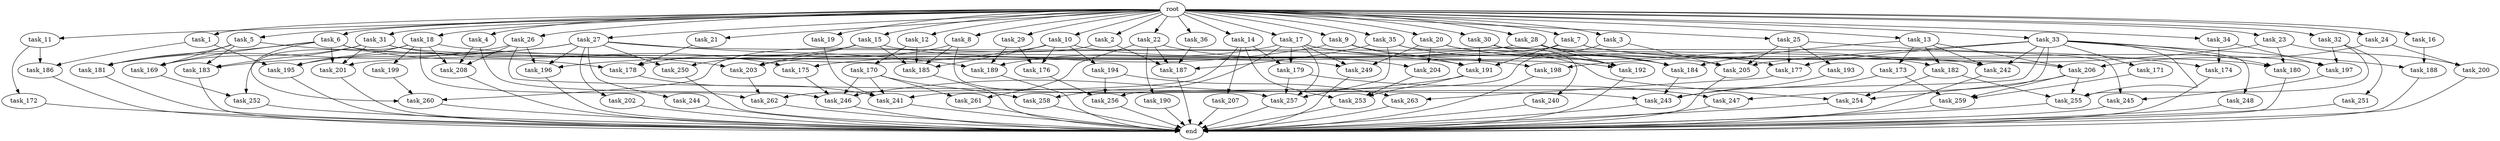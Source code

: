 digraph G {
  root [size="0.000000"];
  task_1 [size="102.400000"];
  task_2 [size="102.400000"];
  task_3 [size="102.400000"];
  task_4 [size="102.400000"];
  task_5 [size="102.400000"];
  task_6 [size="102.400000"];
  task_7 [size="102.400000"];
  task_8 [size="102.400000"];
  task_9 [size="102.400000"];
  task_10 [size="102.400000"];
  task_11 [size="102.400000"];
  task_12 [size="102.400000"];
  task_13 [size="102.400000"];
  task_14 [size="102.400000"];
  task_15 [size="102.400000"];
  task_16 [size="102.400000"];
  task_17 [size="102.400000"];
  task_18 [size="102.400000"];
  task_19 [size="102.400000"];
  task_20 [size="102.400000"];
  task_21 [size="102.400000"];
  task_22 [size="102.400000"];
  task_23 [size="102.400000"];
  task_24 [size="102.400000"];
  task_25 [size="102.400000"];
  task_26 [size="102.400000"];
  task_27 [size="102.400000"];
  task_28 [size="102.400000"];
  task_29 [size="102.400000"];
  task_30 [size="102.400000"];
  task_31 [size="102.400000"];
  task_32 [size="102.400000"];
  task_33 [size="102.400000"];
  task_34 [size="102.400000"];
  task_35 [size="102.400000"];
  task_36 [size="102.400000"];
  task_169 [size="163208757248.000000"];
  task_170 [size="42090679500.800003"];
  task_171 [size="7730941132.800000"];
  task_172 [size="7730941132.800000"];
  task_173 [size="3435973836.800000"];
  task_174 [size="52398601011.200005"];
  task_175 [size="73014444032.000000"];
  task_176 [size="24910810316.800003"];
  task_177 [size="42090679500.800003"];
  task_178 [size="103079215104.000000"];
  task_179 [size="99643241267.200012"];
  task_180 [size="91053306675.200012"];
  task_181 [size="115105123532.800003"];
  task_182 [size="73014444032.000000"];
  task_183 [size="163208757248.000000"];
  task_184 [size="100502234726.400009"];
  task_185 [size="80745385164.800003"];
  task_186 [size="38654705664.000000"];
  task_187 [size="70437463654.400009"];
  task_188 [size="49821620633.600006"];
  task_189 [size="103079215104.000000"];
  task_190 [size="3435973836.800000"];
  task_191 [size="178670639513.600006"];
  task_192 [size="172657685299.200012"];
  task_193 [size="30923764531.200001"];
  task_194 [size="21474836480.000000"];
  task_195 [size="202722456371.200012"];
  task_196 [size="128849018880.000000"];
  task_197 [size="55834574848.000000"];
  task_198 [size="83322365542.400009"];
  task_199 [size="85899345920.000000"];
  task_200 [size="111669149696.000000"];
  task_201 [size="158913789952.000000"];
  task_202 [size="85899345920.000000"];
  task_203 [size="35218731827.200005"];
  task_204 [size="73014444032.000000"];
  task_205 [size="73873437491.199997"];
  task_206 [size="48962627174.400002"];
  task_207 [size="85899345920.000000"];
  task_208 [size="110810156236.800003"];
  task_240 [size="3435973836.800000"];
  task_241 [size="139156940390.399994"];
  task_242 [size="97066260889.600006"];
  task_243 [size="157195803033.600006"];
  task_244 [size="85899345920.000000"];
  task_245 [size="99643241267.200012"];
  task_246 [size="201004469452.800018"];
  task_247 [size="21474836480.000000"];
  task_248 [size="7730941132.800000"];
  task_249 [size="169221711462.400024"];
  task_250 [size="89335319756.800003"];
  task_251 [size="30923764531.200001"];
  task_252 [size="127990025420.800003"];
  task_253 [size="241377162035.200012"];
  task_254 [size="77309411328.000000"];
  task_255 [size="102220221644.800003"];
  task_256 [size="63565515980.800003"];
  task_257 [size="34359738368.000000"];
  task_258 [size="83322365542.400009"];
  task_259 [size="138297946931.200012"];
  task_260 [size="197568495616.000000"];
  task_261 [size="73014444032.000000"];
  task_262 [size="202722456371.200012"];
  task_263 [size="73014444032.000000"];
  end [size="0.000000"];

  root -> task_1 [size="1.000000"];
  root -> task_2 [size="1.000000"];
  root -> task_3 [size="1.000000"];
  root -> task_4 [size="1.000000"];
  root -> task_5 [size="1.000000"];
  root -> task_6 [size="1.000000"];
  root -> task_7 [size="1.000000"];
  root -> task_8 [size="1.000000"];
  root -> task_9 [size="1.000000"];
  root -> task_10 [size="1.000000"];
  root -> task_11 [size="1.000000"];
  root -> task_12 [size="1.000000"];
  root -> task_13 [size="1.000000"];
  root -> task_14 [size="1.000000"];
  root -> task_15 [size="1.000000"];
  root -> task_16 [size="1.000000"];
  root -> task_17 [size="1.000000"];
  root -> task_18 [size="1.000000"];
  root -> task_19 [size="1.000000"];
  root -> task_20 [size="1.000000"];
  root -> task_21 [size="1.000000"];
  root -> task_22 [size="1.000000"];
  root -> task_23 [size="1.000000"];
  root -> task_24 [size="1.000000"];
  root -> task_25 [size="1.000000"];
  root -> task_26 [size="1.000000"];
  root -> task_27 [size="1.000000"];
  root -> task_28 [size="1.000000"];
  root -> task_29 [size="1.000000"];
  root -> task_30 [size="1.000000"];
  root -> task_31 [size="1.000000"];
  root -> task_32 [size="1.000000"];
  root -> task_33 [size="1.000000"];
  root -> task_34 [size="1.000000"];
  root -> task_35 [size="1.000000"];
  root -> task_36 [size="1.000000"];
  task_1 -> task_186 [size="301989888.000000"];
  task_1 -> task_195 [size="301989888.000000"];
  task_2 -> task_187 [size="411041792.000000"];
  task_2 -> task_260 [size="411041792.000000"];
  task_3 -> task_205 [size="134217728.000000"];
  task_3 -> task_256 [size="134217728.000000"];
  task_4 -> task_208 [size="33554432.000000"];
  task_4 -> task_246 [size="33554432.000000"];
  task_5 -> task_169 [size="75497472.000000"];
  task_5 -> task_181 [size="75497472.000000"];
  task_5 -> task_183 [size="75497472.000000"];
  task_5 -> task_203 [size="75497472.000000"];
  task_6 -> task_169 [size="838860800.000000"];
  task_6 -> task_178 [size="838860800.000000"];
  task_6 -> task_181 [size="838860800.000000"];
  task_6 -> task_201 [size="838860800.000000"];
  task_6 -> task_249 [size="838860800.000000"];
  task_6 -> task_260 [size="838860800.000000"];
  task_7 -> task_191 [size="33554432.000000"];
  task_7 -> task_197 [size="33554432.000000"];
  task_7 -> task_201 [size="33554432.000000"];
  task_7 -> task_206 [size="33554432.000000"];
  task_8 -> task_185 [size="33554432.000000"];
  task_8 -> task_250 [size="33554432.000000"];
  task_8 -> task_257 [size="33554432.000000"];
  task_9 -> task_175 [size="33554432.000000"];
  task_9 -> task_177 [size="33554432.000000"];
  task_9 -> task_191 [size="33554432.000000"];
  task_10 -> task_176 [size="209715200.000000"];
  task_10 -> task_185 [size="209715200.000000"];
  task_10 -> task_194 [size="209715200.000000"];
  task_10 -> task_196 [size="209715200.000000"];
  task_10 -> task_205 [size="209715200.000000"];
  task_11 -> task_172 [size="75497472.000000"];
  task_11 -> task_186 [size="75497472.000000"];
  task_12 -> task_170 [size="411041792.000000"];
  task_12 -> task_185 [size="411041792.000000"];
  task_13 -> task_173 [size="33554432.000000"];
  task_13 -> task_182 [size="33554432.000000"];
  task_13 -> task_184 [size="33554432.000000"];
  task_13 -> task_206 [size="33554432.000000"];
  task_13 -> task_242 [size="33554432.000000"];
  task_14 -> task_179 [size="838860800.000000"];
  task_14 -> task_207 [size="838860800.000000"];
  task_14 -> task_253 [size="838860800.000000"];
  task_14 -> task_262 [size="838860800.000000"];
  task_15 -> task_178 [size="134217728.000000"];
  task_15 -> task_185 [size="134217728.000000"];
  task_15 -> task_198 [size="134217728.000000"];
  task_15 -> task_203 [size="134217728.000000"];
  task_16 -> task_188 [size="411041792.000000"];
  task_17 -> task_179 [size="134217728.000000"];
  task_17 -> task_184 [size="134217728.000000"];
  task_17 -> task_189 [size="134217728.000000"];
  task_17 -> task_249 [size="134217728.000000"];
  task_17 -> task_254 [size="134217728.000000"];
  task_17 -> task_257 [size="134217728.000000"];
  task_17 -> task_258 [size="134217728.000000"];
  task_18 -> task_191 [size="838860800.000000"];
  task_18 -> task_195 [size="838860800.000000"];
  task_18 -> task_199 [size="838860800.000000"];
  task_18 -> task_208 [size="838860800.000000"];
  task_18 -> task_252 [size="838860800.000000"];
  task_18 -> task_262 [size="838860800.000000"];
  task_19 -> task_241 [size="301989888.000000"];
  task_20 -> task_182 [size="679477248.000000"];
  task_20 -> task_184 [size="679477248.000000"];
  task_20 -> task_204 [size="679477248.000000"];
  task_20 -> task_249 [size="679477248.000000"];
  task_21 -> task_178 [size="33554432.000000"];
  task_22 -> task_187 [size="33554432.000000"];
  task_22 -> task_190 [size="33554432.000000"];
  task_22 -> task_204 [size="33554432.000000"];
  task_22 -> task_261 [size="33554432.000000"];
  task_23 -> task_180 [size="679477248.000000"];
  task_23 -> task_198 [size="679477248.000000"];
  task_23 -> task_200 [size="679477248.000000"];
  task_24 -> task_200 [size="411041792.000000"];
  task_24 -> task_206 [size="411041792.000000"];
  task_25 -> task_174 [size="301989888.000000"];
  task_25 -> task_177 [size="301989888.000000"];
  task_25 -> task_193 [size="301989888.000000"];
  task_25 -> task_205 [size="301989888.000000"];
  task_26 -> task_181 [size="209715200.000000"];
  task_26 -> task_196 [size="209715200.000000"];
  task_26 -> task_208 [size="209715200.000000"];
  task_26 -> task_243 [size="209715200.000000"];
  task_27 -> task_183 [size="838860800.000000"];
  task_27 -> task_189 [size="838860800.000000"];
  task_27 -> task_195 [size="838860800.000000"];
  task_27 -> task_196 [size="838860800.000000"];
  task_27 -> task_202 [size="838860800.000000"];
  task_27 -> task_242 [size="838860800.000000"];
  task_27 -> task_244 [size="838860800.000000"];
  task_27 -> task_250 [size="838860800.000000"];
  task_28 -> task_180 [size="134217728.000000"];
  task_28 -> task_184 [size="134217728.000000"];
  task_28 -> task_192 [size="134217728.000000"];
  task_28 -> task_203 [size="134217728.000000"];
  task_29 -> task_176 [size="33554432.000000"];
  task_29 -> task_189 [size="33554432.000000"];
  task_30 -> task_191 [size="838860800.000000"];
  task_30 -> task_192 [size="838860800.000000"];
  task_30 -> task_245 [size="838860800.000000"];
  task_31 -> task_169 [size="679477248.000000"];
  task_31 -> task_175 [size="679477248.000000"];
  task_31 -> task_183 [size="679477248.000000"];
  task_31 -> task_192 [size="679477248.000000"];
  task_31 -> task_201 [size="679477248.000000"];
  task_32 -> task_197 [size="301989888.000000"];
  task_32 -> task_251 [size="301989888.000000"];
  task_32 -> task_255 [size="301989888.000000"];
  task_33 -> task_171 [size="75497472.000000"];
  task_33 -> task_177 [size="75497472.000000"];
  task_33 -> task_180 [size="75497472.000000"];
  task_33 -> task_188 [size="75497472.000000"];
  task_33 -> task_205 [size="75497472.000000"];
  task_33 -> task_241 [size="75497472.000000"];
  task_33 -> task_242 [size="75497472.000000"];
  task_33 -> task_247 [size="75497472.000000"];
  task_33 -> task_248 [size="75497472.000000"];
  task_33 -> task_255 [size="75497472.000000"];
  task_34 -> task_174 [size="209715200.000000"];
  task_34 -> task_197 [size="209715200.000000"];
  task_35 -> task_187 [size="33554432.000000"];
  task_35 -> task_192 [size="33554432.000000"];
  task_35 -> task_240 [size="33554432.000000"];
  task_35 -> task_257 [size="33554432.000000"];
  task_36 -> task_187 [size="209715200.000000"];
  task_169 -> task_252 [size="411041792.000000"];
  task_170 -> task_241 [size="679477248.000000"];
  task_170 -> task_246 [size="679477248.000000"];
  task_170 -> task_258 [size="679477248.000000"];
  task_170 -> task_261 [size="679477248.000000"];
  task_171 -> task_259 [size="301989888.000000"];
  task_172 -> end [size="1.000000"];
  task_173 -> task_243 [size="838860800.000000"];
  task_173 -> task_259 [size="838860800.000000"];
  task_174 -> end [size="1.000000"];
  task_175 -> task_246 [size="411041792.000000"];
  task_176 -> task_256 [size="75497472.000000"];
  task_177 -> task_263 [size="301989888.000000"];
  task_178 -> task_241 [size="301989888.000000"];
  task_179 -> task_247 [size="134217728.000000"];
  task_179 -> task_257 [size="134217728.000000"];
  task_180 -> end [size="1.000000"];
  task_181 -> end [size="1.000000"];
  task_182 -> task_254 [size="411041792.000000"];
  task_182 -> task_255 [size="411041792.000000"];
  task_183 -> end [size="1.000000"];
  task_184 -> task_243 [size="75497472.000000"];
  task_185 -> end [size="1.000000"];
  task_186 -> end [size="1.000000"];
  task_187 -> end [size="1.000000"];
  task_188 -> end [size="1.000000"];
  task_189 -> end [size="1.000000"];
  task_190 -> end [size="1.000000"];
  task_191 -> task_246 [size="838860800.000000"];
  task_191 -> task_253 [size="838860800.000000"];
  task_192 -> end [size="1.000000"];
  task_193 -> task_243 [size="411041792.000000"];
  task_194 -> task_256 [size="411041792.000000"];
  task_194 -> task_263 [size="411041792.000000"];
  task_195 -> end [size="1.000000"];
  task_196 -> end [size="1.000000"];
  task_197 -> task_245 [size="134217728.000000"];
  task_198 -> end [size="1.000000"];
  task_199 -> task_260 [size="679477248.000000"];
  task_200 -> end [size="1.000000"];
  task_201 -> end [size="1.000000"];
  task_202 -> end [size="1.000000"];
  task_203 -> task_262 [size="301989888.000000"];
  task_204 -> task_253 [size="679477248.000000"];
  task_205 -> end [size="1.000000"];
  task_206 -> task_254 [size="209715200.000000"];
  task_206 -> task_255 [size="209715200.000000"];
  task_206 -> task_259 [size="209715200.000000"];
  task_207 -> end [size="1.000000"];
  task_208 -> end [size="1.000000"];
  task_240 -> end [size="1.000000"];
  task_241 -> end [size="1.000000"];
  task_242 -> end [size="1.000000"];
  task_243 -> end [size="1.000000"];
  task_244 -> end [size="1.000000"];
  task_245 -> end [size="1.000000"];
  task_246 -> end [size="1.000000"];
  task_247 -> end [size="1.000000"];
  task_248 -> end [size="1.000000"];
  task_249 -> end [size="1.000000"];
  task_250 -> end [size="1.000000"];
  task_251 -> end [size="1.000000"];
  task_252 -> end [size="1.000000"];
  task_253 -> end [size="1.000000"];
  task_254 -> end [size="1.000000"];
  task_255 -> end [size="1.000000"];
  task_256 -> end [size="1.000000"];
  task_257 -> end [size="1.000000"];
  task_258 -> end [size="1.000000"];
  task_259 -> end [size="1.000000"];
  task_260 -> end [size="1.000000"];
  task_261 -> end [size="1.000000"];
  task_262 -> end [size="1.000000"];
  task_263 -> end [size="1.000000"];
}
